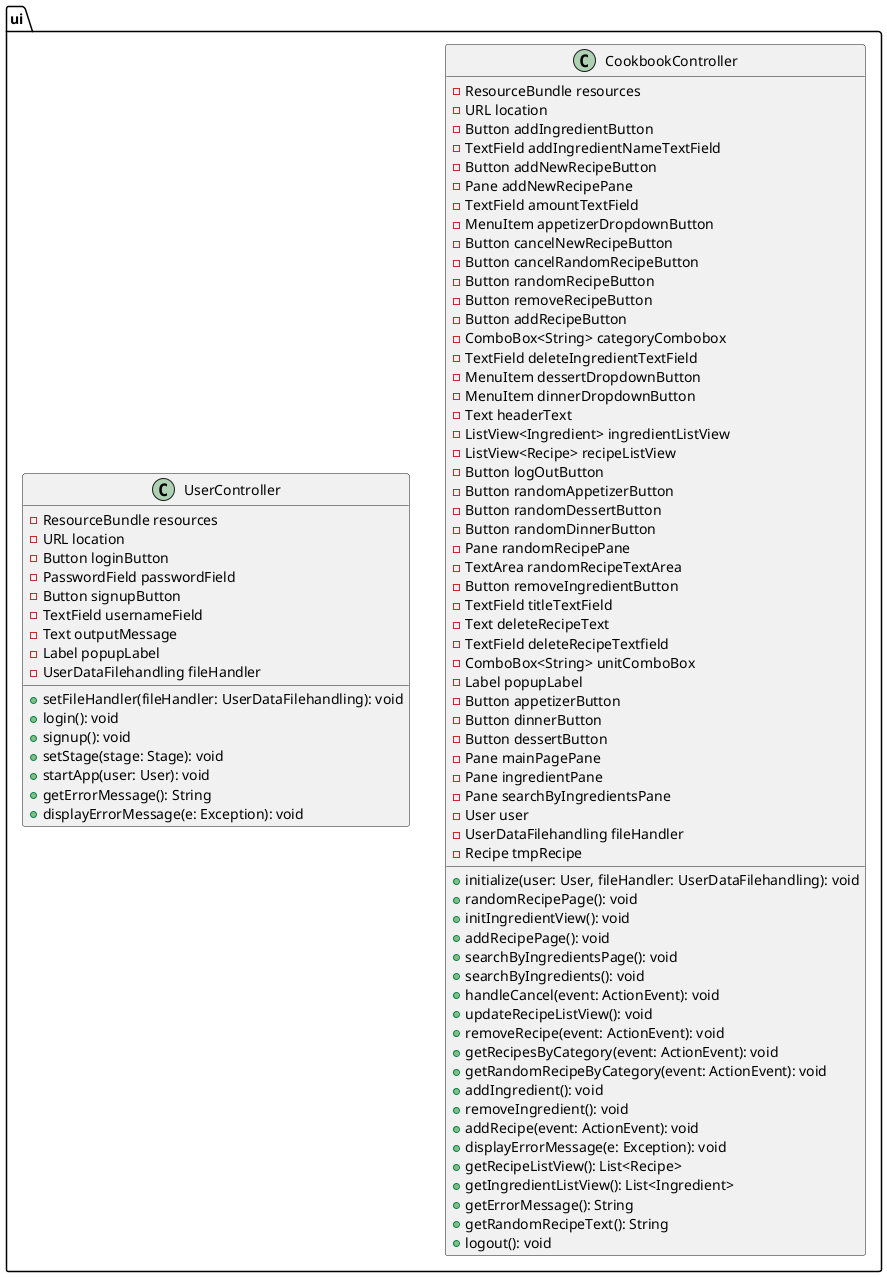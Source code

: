 @startuml UIControllersClassDiagram

 package ui {
    class CookbookController{
        - ResourceBundle resources
        - URL location
        - Button addIngredientButton
        - TextField addIngredientNameTextField
        - Button addNewRecipeButton
        - Pane addNewRecipePane
        - TextField amountTextField
        - MenuItem appetizerDropdownButton
        - Button cancelNewRecipeButton
        - Button cancelRandomRecipeButton
        - Button randomRecipeButton
        - Button removeRecipeButton
        - Button addRecipeButton
        - ComboBox<String> categoryCombobox
        - TextField deleteIngredientTextField
        - MenuItem dessertDropdownButton
        - MenuItem dinnerDropdownButton
        - Text headerText
        - ListView<Ingredient> ingredientListView
        - ListView<Recipe> recipeListView
        - Button logOutButton
        - Button randomAppetizerButton
        - Button randomDessertButton
        - Button randomDinnerButton
        - Pane randomRecipePane
        - TextArea randomRecipeTextArea
        - Button removeIngredientButton
        - TextField titleTextField
        - Text deleteRecipeText
        - TextField deleteRecipeTextfield
        - ComboBox<String> unitComboBox
        - Label popupLabel
        - Button appetizerButton
        - Button dinnerButton
        - Button dessertButton
        - Pane mainPagePane
        - Pane ingredientPane
        - Pane searchByIngredientsPane
        - User user
        - UserDataFilehandling fileHandler
        - Recipe tmpRecipe
        + initialize(user: User, fileHandler: UserDataFilehandling): void
        + randomRecipePage(): void
        + initIngredientView(): void
        + addRecipePage(): void
        + searchByIngredientsPage(): void
        + searchByIngredients(): void
        + handleCancel(event: ActionEvent): void
        + updateRecipeListView(): void
        + removeRecipe(event: ActionEvent): void
        + getRecipesByCategory(event: ActionEvent): void
        + getRandomRecipeByCategory(event: ActionEvent): void
        + addIngredient(): void
        + removeIngredient(): void
        + addRecipe(event: ActionEvent): void
        + displayErrorMessage(e: Exception): void
        + getRecipeListView(): List<Recipe>
        + getIngredientListView(): List<Ingredient>
        + getErrorMessage(): String
        + getRandomRecipeText(): String
        + logout(): void
    
    }
    class UserController{
        - ResourceBundle resources
        - URL location
        - Button loginButton
        - PasswordField passwordField
        - Button signupButton
        - TextField usernameField
        - Text outputMessage
        - Label popupLabel
        - UserDataFilehandling fileHandler
        + setFileHandler(fileHandler: UserDataFilehandling): void
        + login(): void
        + signup(): void
        + setStage(stage: Stage): void
        + startApp(user: User): void
        + getErrorMessage(): String
        + displayErrorMessage(e: Exception): void
    }
}

 

@enduml
